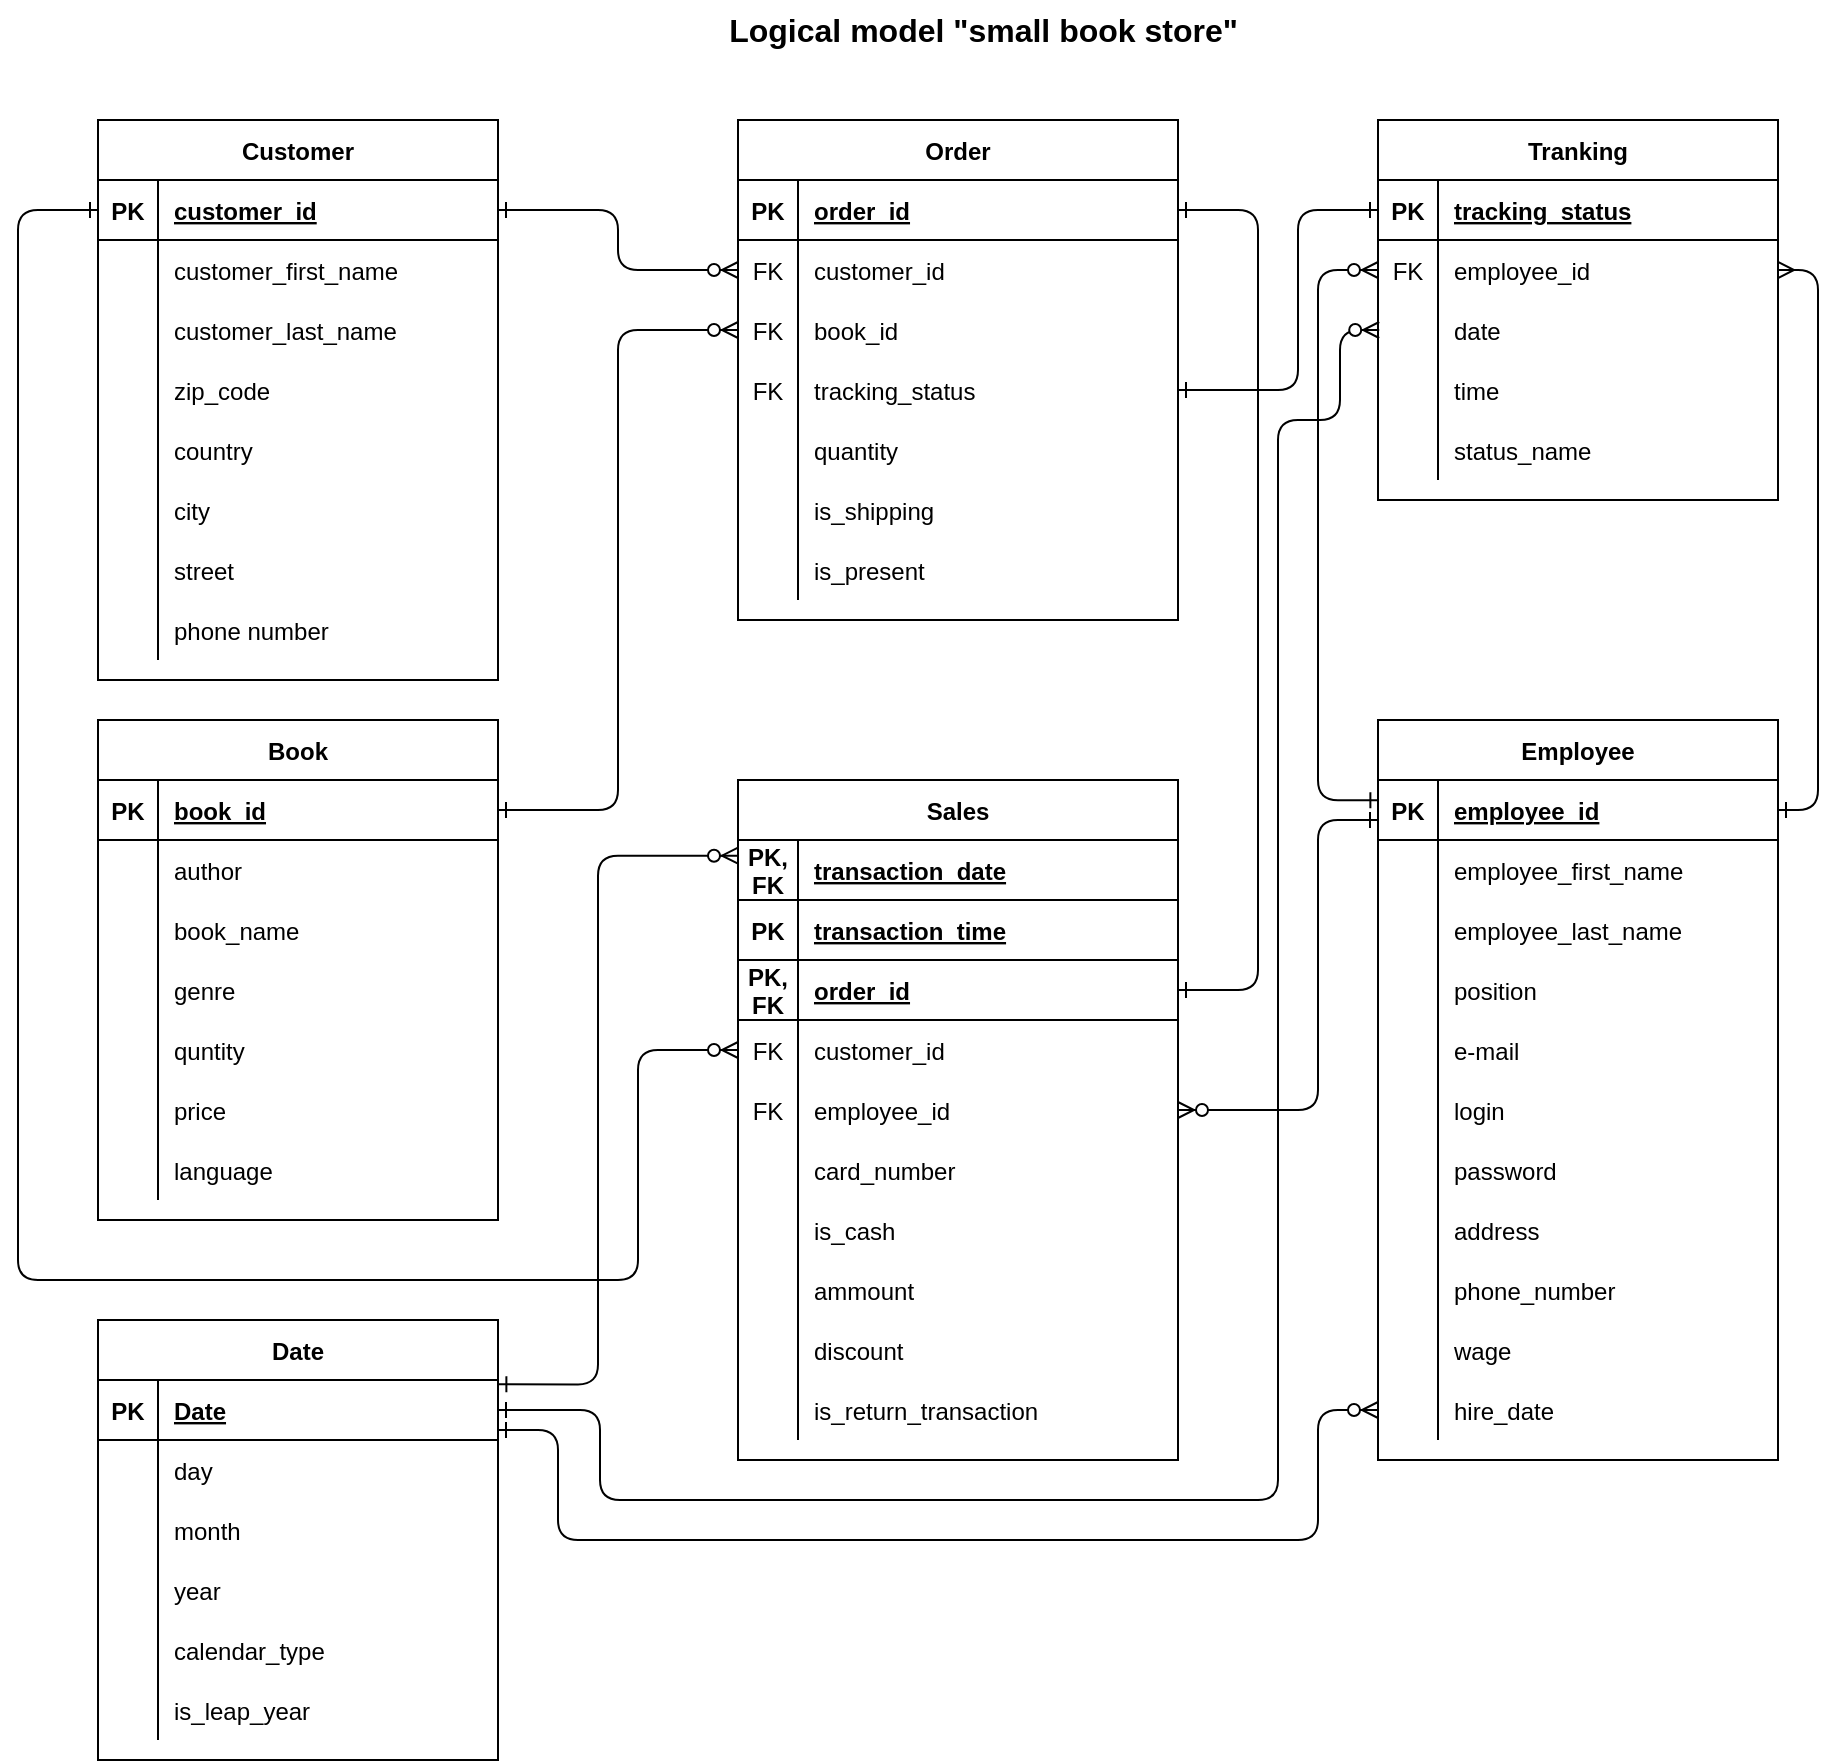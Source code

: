 <mxfile version="24.4.13" type="device">
  <diagram id="R2lEEEUBdFMjLlhIrx00" name="Page-1">
    <mxGraphModel dx="1420" dy="766" grid="1" gridSize="10" guides="1" tooltips="1" connect="1" arrows="1" fold="1" page="1" pageScale="1" pageWidth="1100" pageHeight="850" math="0" shadow="0" extFonts="Permanent Marker^https://fonts.googleapis.com/css?family=Permanent+Marker">
      <root>
        <mxCell id="0" />
        <mxCell id="1" parent="0" />
        <mxCell id="C-vyLk0tnHw3VtMMgP7b-1" value="" style="edgeStyle=orthogonalEdgeStyle;endArrow=ERzeroToMany;startArrow=ERone;endFill=1;startFill=0;entryX=0;entryY=0.5;entryDx=0;entryDy=0;" parent="1" source="C-vyLk0tnHw3VtMMgP7b-24" target="_V4RMjC62w-p1oqGUPI1-121" edge="1">
          <mxGeometry width="100" height="100" relative="1" as="geometry">
            <mxPoint x="340" y="720" as="sourcePoint" />
            <mxPoint x="440" y="620" as="targetPoint" />
          </mxGeometry>
        </mxCell>
        <mxCell id="C-vyLk0tnHw3VtMMgP7b-2" value="Order" style="shape=table;startSize=30;container=1;collapsible=1;childLayout=tableLayout;fixedRows=1;rowLines=0;fontStyle=1;align=center;resizeLast=1;" parent="1" vertex="1">
          <mxGeometry x="440" y="80" width="220" height="250" as="geometry" />
        </mxCell>
        <mxCell id="C-vyLk0tnHw3VtMMgP7b-3" value="" style="shape=partialRectangle;collapsible=0;dropTarget=0;pointerEvents=0;fillColor=none;points=[[0,0.5],[1,0.5]];portConstraint=eastwest;top=0;left=0;right=0;bottom=1;" parent="C-vyLk0tnHw3VtMMgP7b-2" vertex="1">
          <mxGeometry y="30" width="220" height="30" as="geometry" />
        </mxCell>
        <mxCell id="C-vyLk0tnHw3VtMMgP7b-4" value="PK" style="shape=partialRectangle;overflow=hidden;connectable=0;fillColor=none;top=0;left=0;bottom=0;right=0;fontStyle=1;" parent="C-vyLk0tnHw3VtMMgP7b-3" vertex="1">
          <mxGeometry width="30" height="30" as="geometry">
            <mxRectangle width="30" height="30" as="alternateBounds" />
          </mxGeometry>
        </mxCell>
        <mxCell id="C-vyLk0tnHw3VtMMgP7b-5" value="order_id" style="shape=partialRectangle;overflow=hidden;connectable=0;fillColor=none;top=0;left=0;bottom=0;right=0;align=left;spacingLeft=6;fontStyle=5;" parent="C-vyLk0tnHw3VtMMgP7b-3" vertex="1">
          <mxGeometry x="30" width="190" height="30" as="geometry">
            <mxRectangle width="190" height="30" as="alternateBounds" />
          </mxGeometry>
        </mxCell>
        <mxCell id="_V4RMjC62w-p1oqGUPI1-121" style="shape=partialRectangle;collapsible=0;dropTarget=0;pointerEvents=0;fillColor=none;points=[[0,0.5],[1,0.5]];portConstraint=eastwest;top=0;left=0;right=0;bottom=0;" parent="C-vyLk0tnHw3VtMMgP7b-2" vertex="1">
          <mxGeometry y="60" width="220" height="30" as="geometry" />
        </mxCell>
        <mxCell id="_V4RMjC62w-p1oqGUPI1-122" value="FK" style="shape=partialRectangle;overflow=hidden;connectable=0;fillColor=none;top=0;left=0;bottom=0;right=0;" parent="_V4RMjC62w-p1oqGUPI1-121" vertex="1">
          <mxGeometry width="30" height="30" as="geometry">
            <mxRectangle width="30" height="30" as="alternateBounds" />
          </mxGeometry>
        </mxCell>
        <mxCell id="_V4RMjC62w-p1oqGUPI1-123" value="customer_id" style="shape=partialRectangle;overflow=hidden;connectable=0;fillColor=none;top=0;left=0;bottom=0;right=0;align=left;spacingLeft=6;" parent="_V4RMjC62w-p1oqGUPI1-121" vertex="1">
          <mxGeometry x="30" width="190" height="30" as="geometry">
            <mxRectangle width="190" height="30" as="alternateBounds" />
          </mxGeometry>
        </mxCell>
        <mxCell id="_V4RMjC62w-p1oqGUPI1-124" style="shape=partialRectangle;collapsible=0;dropTarget=0;pointerEvents=0;fillColor=none;points=[[0,0.5],[1,0.5]];portConstraint=eastwest;top=0;left=0;right=0;bottom=0;" parent="C-vyLk0tnHw3VtMMgP7b-2" vertex="1">
          <mxGeometry y="90" width="220" height="30" as="geometry" />
        </mxCell>
        <mxCell id="_V4RMjC62w-p1oqGUPI1-125" value="FK" style="shape=partialRectangle;overflow=hidden;connectable=0;fillColor=none;top=0;left=0;bottom=0;right=0;" parent="_V4RMjC62w-p1oqGUPI1-124" vertex="1">
          <mxGeometry width="30" height="30" as="geometry">
            <mxRectangle width="30" height="30" as="alternateBounds" />
          </mxGeometry>
        </mxCell>
        <mxCell id="_V4RMjC62w-p1oqGUPI1-126" value="book_id" style="shape=partialRectangle;overflow=hidden;connectable=0;fillColor=none;top=0;left=0;bottom=0;right=0;align=left;spacingLeft=6;" parent="_V4RMjC62w-p1oqGUPI1-124" vertex="1">
          <mxGeometry x="30" width="190" height="30" as="geometry">
            <mxRectangle width="190" height="30" as="alternateBounds" />
          </mxGeometry>
        </mxCell>
        <mxCell id="_V4RMjC62w-p1oqGUPI1-198" style="shape=partialRectangle;collapsible=0;dropTarget=0;pointerEvents=0;fillColor=none;points=[[0,0.5],[1,0.5]];portConstraint=eastwest;top=0;left=0;right=0;bottom=0;" parent="C-vyLk0tnHw3VtMMgP7b-2" vertex="1">
          <mxGeometry y="120" width="220" height="30" as="geometry" />
        </mxCell>
        <mxCell id="_V4RMjC62w-p1oqGUPI1-199" value="FK" style="shape=partialRectangle;overflow=hidden;connectable=0;fillColor=none;top=0;left=0;bottom=0;right=0;" parent="_V4RMjC62w-p1oqGUPI1-198" vertex="1">
          <mxGeometry width="30" height="30" as="geometry">
            <mxRectangle width="30" height="30" as="alternateBounds" />
          </mxGeometry>
        </mxCell>
        <mxCell id="_V4RMjC62w-p1oqGUPI1-200" value="tracking_status" style="shape=partialRectangle;overflow=hidden;connectable=0;fillColor=none;top=0;left=0;bottom=0;right=0;align=left;spacingLeft=6;" parent="_V4RMjC62w-p1oqGUPI1-198" vertex="1">
          <mxGeometry x="30" width="190" height="30" as="geometry">
            <mxRectangle width="190" height="30" as="alternateBounds" />
          </mxGeometry>
        </mxCell>
        <mxCell id="_V4RMjC62w-p1oqGUPI1-63" style="shape=partialRectangle;collapsible=0;dropTarget=0;pointerEvents=0;fillColor=none;points=[[0,0.5],[1,0.5]];portConstraint=eastwest;top=0;left=0;right=0;bottom=0;" parent="C-vyLk0tnHw3VtMMgP7b-2" vertex="1">
          <mxGeometry y="150" width="220" height="30" as="geometry" />
        </mxCell>
        <mxCell id="_V4RMjC62w-p1oqGUPI1-64" style="shape=partialRectangle;overflow=hidden;connectable=0;fillColor=none;top=0;left=0;bottom=0;right=0;" parent="_V4RMjC62w-p1oqGUPI1-63" vertex="1">
          <mxGeometry width="30" height="30" as="geometry">
            <mxRectangle width="30" height="30" as="alternateBounds" />
          </mxGeometry>
        </mxCell>
        <mxCell id="_V4RMjC62w-p1oqGUPI1-65" value="quantity" style="shape=partialRectangle;overflow=hidden;connectable=0;fillColor=none;top=0;left=0;bottom=0;right=0;align=left;spacingLeft=6;" parent="_V4RMjC62w-p1oqGUPI1-63" vertex="1">
          <mxGeometry x="30" width="190" height="30" as="geometry">
            <mxRectangle width="190" height="30" as="alternateBounds" />
          </mxGeometry>
        </mxCell>
        <mxCell id="C-vyLk0tnHw3VtMMgP7b-9" value="" style="shape=partialRectangle;collapsible=0;dropTarget=0;pointerEvents=0;fillColor=none;points=[[0,0.5],[1,0.5]];portConstraint=eastwest;top=0;left=0;right=0;bottom=0;" parent="C-vyLk0tnHw3VtMMgP7b-2" vertex="1">
          <mxGeometry y="180" width="220" height="30" as="geometry" />
        </mxCell>
        <mxCell id="C-vyLk0tnHw3VtMMgP7b-10" value="" style="shape=partialRectangle;overflow=hidden;connectable=0;fillColor=none;top=0;left=0;bottom=0;right=0;" parent="C-vyLk0tnHw3VtMMgP7b-9" vertex="1">
          <mxGeometry width="30" height="30" as="geometry">
            <mxRectangle width="30" height="30" as="alternateBounds" />
          </mxGeometry>
        </mxCell>
        <mxCell id="C-vyLk0tnHw3VtMMgP7b-11" value="is_shipping" style="shape=partialRectangle;overflow=hidden;connectable=0;fillColor=none;top=0;left=0;bottom=0;right=0;align=left;spacingLeft=6;" parent="C-vyLk0tnHw3VtMMgP7b-9" vertex="1">
          <mxGeometry x="30" width="190" height="30" as="geometry">
            <mxRectangle width="190" height="30" as="alternateBounds" />
          </mxGeometry>
        </mxCell>
        <mxCell id="_V4RMjC62w-p1oqGUPI1-88" style="shape=partialRectangle;collapsible=0;dropTarget=0;pointerEvents=0;fillColor=none;points=[[0,0.5],[1,0.5]];portConstraint=eastwest;top=0;left=0;right=0;bottom=0;" parent="C-vyLk0tnHw3VtMMgP7b-2" vertex="1">
          <mxGeometry y="210" width="220" height="30" as="geometry" />
        </mxCell>
        <mxCell id="_V4RMjC62w-p1oqGUPI1-89" style="shape=partialRectangle;overflow=hidden;connectable=0;fillColor=none;top=0;left=0;bottom=0;right=0;" parent="_V4RMjC62w-p1oqGUPI1-88" vertex="1">
          <mxGeometry width="30" height="30" as="geometry">
            <mxRectangle width="30" height="30" as="alternateBounds" />
          </mxGeometry>
        </mxCell>
        <mxCell id="_V4RMjC62w-p1oqGUPI1-90" value="is_present" style="shape=partialRectangle;overflow=hidden;connectable=0;fillColor=none;top=0;left=0;bottom=0;right=0;align=left;spacingLeft=6;" parent="_V4RMjC62w-p1oqGUPI1-88" vertex="1">
          <mxGeometry x="30" width="190" height="30" as="geometry">
            <mxRectangle width="190" height="30" as="alternateBounds" />
          </mxGeometry>
        </mxCell>
        <mxCell id="C-vyLk0tnHw3VtMMgP7b-13" value="Book" style="shape=table;startSize=30;container=1;collapsible=1;childLayout=tableLayout;fixedRows=1;rowLines=0;fontStyle=1;align=center;resizeLast=1;" parent="1" vertex="1">
          <mxGeometry x="120" y="380" width="200" height="250" as="geometry" />
        </mxCell>
        <mxCell id="C-vyLk0tnHw3VtMMgP7b-14" value="" style="shape=partialRectangle;collapsible=0;dropTarget=0;pointerEvents=0;fillColor=none;points=[[0,0.5],[1,0.5]];portConstraint=eastwest;top=0;left=0;right=0;bottom=1;" parent="C-vyLk0tnHw3VtMMgP7b-13" vertex="1">
          <mxGeometry y="30" width="200" height="30" as="geometry" />
        </mxCell>
        <mxCell id="C-vyLk0tnHw3VtMMgP7b-15" value="PK" style="shape=partialRectangle;overflow=hidden;connectable=0;fillColor=none;top=0;left=0;bottom=0;right=0;fontStyle=1;" parent="C-vyLk0tnHw3VtMMgP7b-14" vertex="1">
          <mxGeometry width="30" height="30" as="geometry">
            <mxRectangle width="30" height="30" as="alternateBounds" />
          </mxGeometry>
        </mxCell>
        <mxCell id="C-vyLk0tnHw3VtMMgP7b-16" value="book_id" style="shape=partialRectangle;overflow=hidden;connectable=0;fillColor=none;top=0;left=0;bottom=0;right=0;align=left;spacingLeft=6;fontStyle=5;" parent="C-vyLk0tnHw3VtMMgP7b-14" vertex="1">
          <mxGeometry x="30" width="170" height="30" as="geometry">
            <mxRectangle width="170" height="30" as="alternateBounds" />
          </mxGeometry>
        </mxCell>
        <mxCell id="C-vyLk0tnHw3VtMMgP7b-17" value="" style="shape=partialRectangle;collapsible=0;dropTarget=0;pointerEvents=0;fillColor=none;points=[[0,0.5],[1,0.5]];portConstraint=eastwest;top=0;left=0;right=0;bottom=0;" parent="C-vyLk0tnHw3VtMMgP7b-13" vertex="1">
          <mxGeometry y="60" width="200" height="30" as="geometry" />
        </mxCell>
        <mxCell id="C-vyLk0tnHw3VtMMgP7b-18" value="" style="shape=partialRectangle;overflow=hidden;connectable=0;fillColor=none;top=0;left=0;bottom=0;right=0;" parent="C-vyLk0tnHw3VtMMgP7b-17" vertex="1">
          <mxGeometry width="30" height="30" as="geometry">
            <mxRectangle width="30" height="30" as="alternateBounds" />
          </mxGeometry>
        </mxCell>
        <mxCell id="C-vyLk0tnHw3VtMMgP7b-19" value="author" style="shape=partialRectangle;overflow=hidden;connectable=0;fillColor=none;top=0;left=0;bottom=0;right=0;align=left;spacingLeft=6;" parent="C-vyLk0tnHw3VtMMgP7b-17" vertex="1">
          <mxGeometry x="30" width="170" height="30" as="geometry">
            <mxRectangle width="170" height="30" as="alternateBounds" />
          </mxGeometry>
        </mxCell>
        <mxCell id="C-vyLk0tnHw3VtMMgP7b-20" value="" style="shape=partialRectangle;collapsible=0;dropTarget=0;pointerEvents=0;fillColor=none;points=[[0,0.5],[1,0.5]];portConstraint=eastwest;top=0;left=0;right=0;bottom=0;" parent="C-vyLk0tnHw3VtMMgP7b-13" vertex="1">
          <mxGeometry y="90" width="200" height="30" as="geometry" />
        </mxCell>
        <mxCell id="C-vyLk0tnHw3VtMMgP7b-21" value="" style="shape=partialRectangle;overflow=hidden;connectable=0;fillColor=none;top=0;left=0;bottom=0;right=0;" parent="C-vyLk0tnHw3VtMMgP7b-20" vertex="1">
          <mxGeometry width="30" height="30" as="geometry">
            <mxRectangle width="30" height="30" as="alternateBounds" />
          </mxGeometry>
        </mxCell>
        <mxCell id="C-vyLk0tnHw3VtMMgP7b-22" value="book_name" style="shape=partialRectangle;overflow=hidden;connectable=0;fillColor=none;top=0;left=0;bottom=0;right=0;align=left;spacingLeft=6;" parent="C-vyLk0tnHw3VtMMgP7b-20" vertex="1">
          <mxGeometry x="30" width="170" height="30" as="geometry">
            <mxRectangle width="170" height="30" as="alternateBounds" />
          </mxGeometry>
        </mxCell>
        <mxCell id="_V4RMjC62w-p1oqGUPI1-33" style="shape=partialRectangle;collapsible=0;dropTarget=0;pointerEvents=0;fillColor=none;points=[[0,0.5],[1,0.5]];portConstraint=eastwest;top=0;left=0;right=0;bottom=0;" parent="C-vyLk0tnHw3VtMMgP7b-13" vertex="1">
          <mxGeometry y="120" width="200" height="30" as="geometry" />
        </mxCell>
        <mxCell id="_V4RMjC62w-p1oqGUPI1-34" style="shape=partialRectangle;overflow=hidden;connectable=0;fillColor=none;top=0;left=0;bottom=0;right=0;" parent="_V4RMjC62w-p1oqGUPI1-33" vertex="1">
          <mxGeometry width="30" height="30" as="geometry">
            <mxRectangle width="30" height="30" as="alternateBounds" />
          </mxGeometry>
        </mxCell>
        <mxCell id="_V4RMjC62w-p1oqGUPI1-35" value="genre" style="shape=partialRectangle;overflow=hidden;connectable=0;fillColor=none;top=0;left=0;bottom=0;right=0;align=left;spacingLeft=6;" parent="_V4RMjC62w-p1oqGUPI1-33" vertex="1">
          <mxGeometry x="30" width="170" height="30" as="geometry">
            <mxRectangle width="170" height="30" as="alternateBounds" />
          </mxGeometry>
        </mxCell>
        <mxCell id="_V4RMjC62w-p1oqGUPI1-36" style="shape=partialRectangle;collapsible=0;dropTarget=0;pointerEvents=0;fillColor=none;points=[[0,0.5],[1,0.5]];portConstraint=eastwest;top=0;left=0;right=0;bottom=0;" parent="C-vyLk0tnHw3VtMMgP7b-13" vertex="1">
          <mxGeometry y="150" width="200" height="30" as="geometry" />
        </mxCell>
        <mxCell id="_V4RMjC62w-p1oqGUPI1-37" style="shape=partialRectangle;overflow=hidden;connectable=0;fillColor=none;top=0;left=0;bottom=0;right=0;" parent="_V4RMjC62w-p1oqGUPI1-36" vertex="1">
          <mxGeometry width="30" height="30" as="geometry">
            <mxRectangle width="30" height="30" as="alternateBounds" />
          </mxGeometry>
        </mxCell>
        <mxCell id="_V4RMjC62w-p1oqGUPI1-38" value="quntity" style="shape=partialRectangle;overflow=hidden;connectable=0;fillColor=none;top=0;left=0;bottom=0;right=0;align=left;spacingLeft=6;" parent="_V4RMjC62w-p1oqGUPI1-36" vertex="1">
          <mxGeometry x="30" width="170" height="30" as="geometry">
            <mxRectangle width="170" height="30" as="alternateBounds" />
          </mxGeometry>
        </mxCell>
        <mxCell id="_V4RMjC62w-p1oqGUPI1-39" style="shape=partialRectangle;collapsible=0;dropTarget=0;pointerEvents=0;fillColor=none;points=[[0,0.5],[1,0.5]];portConstraint=eastwest;top=0;left=0;right=0;bottom=0;" parent="C-vyLk0tnHw3VtMMgP7b-13" vertex="1">
          <mxGeometry y="180" width="200" height="30" as="geometry" />
        </mxCell>
        <mxCell id="_V4RMjC62w-p1oqGUPI1-40" style="shape=partialRectangle;overflow=hidden;connectable=0;fillColor=none;top=0;left=0;bottom=0;right=0;" parent="_V4RMjC62w-p1oqGUPI1-39" vertex="1">
          <mxGeometry width="30" height="30" as="geometry">
            <mxRectangle width="30" height="30" as="alternateBounds" />
          </mxGeometry>
        </mxCell>
        <mxCell id="_V4RMjC62w-p1oqGUPI1-41" value="price" style="shape=partialRectangle;overflow=hidden;connectable=0;fillColor=none;top=0;left=0;bottom=0;right=0;align=left;spacingLeft=6;" parent="_V4RMjC62w-p1oqGUPI1-39" vertex="1">
          <mxGeometry x="30" width="170" height="30" as="geometry">
            <mxRectangle width="170" height="30" as="alternateBounds" />
          </mxGeometry>
        </mxCell>
        <mxCell id="_V4RMjC62w-p1oqGUPI1-45" style="shape=partialRectangle;collapsible=0;dropTarget=0;pointerEvents=0;fillColor=none;points=[[0,0.5],[1,0.5]];portConstraint=eastwest;top=0;left=0;right=0;bottom=0;" parent="C-vyLk0tnHw3VtMMgP7b-13" vertex="1">
          <mxGeometry y="210" width="200" height="30" as="geometry" />
        </mxCell>
        <mxCell id="_V4RMjC62w-p1oqGUPI1-46" style="shape=partialRectangle;overflow=hidden;connectable=0;fillColor=none;top=0;left=0;bottom=0;right=0;" parent="_V4RMjC62w-p1oqGUPI1-45" vertex="1">
          <mxGeometry width="30" height="30" as="geometry">
            <mxRectangle width="30" height="30" as="alternateBounds" />
          </mxGeometry>
        </mxCell>
        <mxCell id="_V4RMjC62w-p1oqGUPI1-47" value="language" style="shape=partialRectangle;overflow=hidden;connectable=0;fillColor=none;top=0;left=0;bottom=0;right=0;align=left;spacingLeft=6;" parent="_V4RMjC62w-p1oqGUPI1-45" vertex="1">
          <mxGeometry x="30" width="170" height="30" as="geometry">
            <mxRectangle width="170" height="30" as="alternateBounds" />
          </mxGeometry>
        </mxCell>
        <mxCell id="C-vyLk0tnHw3VtMMgP7b-23" value="Customer" style="shape=table;startSize=30;container=1;collapsible=1;childLayout=tableLayout;fixedRows=1;rowLines=0;fontStyle=1;align=center;resizeLast=1;" parent="1" vertex="1">
          <mxGeometry x="120" y="80" width="200" height="280" as="geometry" />
        </mxCell>
        <mxCell id="C-vyLk0tnHw3VtMMgP7b-24" value="" style="shape=partialRectangle;collapsible=0;dropTarget=0;pointerEvents=0;fillColor=none;points=[[0,0.5],[1,0.5]];portConstraint=eastwest;top=0;left=0;right=0;bottom=1;" parent="C-vyLk0tnHw3VtMMgP7b-23" vertex="1">
          <mxGeometry y="30" width="200" height="30" as="geometry" />
        </mxCell>
        <mxCell id="C-vyLk0tnHw3VtMMgP7b-25" value="PK" style="shape=partialRectangle;overflow=hidden;connectable=0;fillColor=none;top=0;left=0;bottom=0;right=0;fontStyle=1;" parent="C-vyLk0tnHw3VtMMgP7b-24" vertex="1">
          <mxGeometry width="30" height="30" as="geometry">
            <mxRectangle width="30" height="30" as="alternateBounds" />
          </mxGeometry>
        </mxCell>
        <mxCell id="C-vyLk0tnHw3VtMMgP7b-26" value="customer_id" style="shape=partialRectangle;overflow=hidden;connectable=0;fillColor=none;top=0;left=0;bottom=0;right=0;align=left;spacingLeft=6;fontStyle=5;" parent="C-vyLk0tnHw3VtMMgP7b-24" vertex="1">
          <mxGeometry x="30" width="170" height="30" as="geometry">
            <mxRectangle width="170" height="30" as="alternateBounds" />
          </mxGeometry>
        </mxCell>
        <mxCell id="C-vyLk0tnHw3VtMMgP7b-27" value="" style="shape=partialRectangle;collapsible=0;dropTarget=0;pointerEvents=0;fillColor=none;points=[[0,0.5],[1,0.5]];portConstraint=eastwest;top=0;left=0;right=0;bottom=0;" parent="C-vyLk0tnHw3VtMMgP7b-23" vertex="1">
          <mxGeometry y="60" width="200" height="30" as="geometry" />
        </mxCell>
        <mxCell id="C-vyLk0tnHw3VtMMgP7b-28" value="" style="shape=partialRectangle;overflow=hidden;connectable=0;fillColor=none;top=0;left=0;bottom=0;right=0;" parent="C-vyLk0tnHw3VtMMgP7b-27" vertex="1">
          <mxGeometry width="30" height="30" as="geometry">
            <mxRectangle width="30" height="30" as="alternateBounds" />
          </mxGeometry>
        </mxCell>
        <mxCell id="C-vyLk0tnHw3VtMMgP7b-29" value="customer_first_name" style="shape=partialRectangle;overflow=hidden;connectable=0;fillColor=none;top=0;left=0;bottom=0;right=0;align=left;spacingLeft=6;" parent="C-vyLk0tnHw3VtMMgP7b-27" vertex="1">
          <mxGeometry x="30" width="170" height="30" as="geometry">
            <mxRectangle width="170" height="30" as="alternateBounds" />
          </mxGeometry>
        </mxCell>
        <mxCell id="_V4RMjC62w-p1oqGUPI1-1" style="shape=partialRectangle;collapsible=0;dropTarget=0;pointerEvents=0;fillColor=none;points=[[0,0.5],[1,0.5]];portConstraint=eastwest;top=0;left=0;right=0;bottom=0;" parent="C-vyLk0tnHw3VtMMgP7b-23" vertex="1">
          <mxGeometry y="90" width="200" height="30" as="geometry" />
        </mxCell>
        <mxCell id="_V4RMjC62w-p1oqGUPI1-2" style="shape=partialRectangle;overflow=hidden;connectable=0;fillColor=none;top=0;left=0;bottom=0;right=0;" parent="_V4RMjC62w-p1oqGUPI1-1" vertex="1">
          <mxGeometry width="30" height="30" as="geometry">
            <mxRectangle width="30" height="30" as="alternateBounds" />
          </mxGeometry>
        </mxCell>
        <mxCell id="_V4RMjC62w-p1oqGUPI1-3" value="customer_last_name" style="shape=partialRectangle;overflow=hidden;connectable=0;fillColor=none;top=0;left=0;bottom=0;right=0;align=left;spacingLeft=6;" parent="_V4RMjC62w-p1oqGUPI1-1" vertex="1">
          <mxGeometry x="30" width="170" height="30" as="geometry">
            <mxRectangle width="170" height="30" as="alternateBounds" />
          </mxGeometry>
        </mxCell>
        <mxCell id="_V4RMjC62w-p1oqGUPI1-51" style="shape=partialRectangle;collapsible=0;dropTarget=0;pointerEvents=0;fillColor=none;points=[[0,0.5],[1,0.5]];portConstraint=eastwest;top=0;left=0;right=0;bottom=0;" parent="C-vyLk0tnHw3VtMMgP7b-23" vertex="1">
          <mxGeometry y="120" width="200" height="30" as="geometry" />
        </mxCell>
        <mxCell id="_V4RMjC62w-p1oqGUPI1-52" style="shape=partialRectangle;overflow=hidden;connectable=0;fillColor=none;top=0;left=0;bottom=0;right=0;" parent="_V4RMjC62w-p1oqGUPI1-51" vertex="1">
          <mxGeometry width="30" height="30" as="geometry">
            <mxRectangle width="30" height="30" as="alternateBounds" />
          </mxGeometry>
        </mxCell>
        <mxCell id="_V4RMjC62w-p1oqGUPI1-53" value="zip_code" style="shape=partialRectangle;overflow=hidden;connectable=0;fillColor=none;top=0;left=0;bottom=0;right=0;align=left;spacingLeft=6;" parent="_V4RMjC62w-p1oqGUPI1-51" vertex="1">
          <mxGeometry x="30" width="170" height="30" as="geometry">
            <mxRectangle width="170" height="30" as="alternateBounds" />
          </mxGeometry>
        </mxCell>
        <mxCell id="_V4RMjC62w-p1oqGUPI1-48" style="shape=partialRectangle;collapsible=0;dropTarget=0;pointerEvents=0;fillColor=none;points=[[0,0.5],[1,0.5]];portConstraint=eastwest;top=0;left=0;right=0;bottom=0;" parent="C-vyLk0tnHw3VtMMgP7b-23" vertex="1">
          <mxGeometry y="150" width="200" height="30" as="geometry" />
        </mxCell>
        <mxCell id="_V4RMjC62w-p1oqGUPI1-49" style="shape=partialRectangle;overflow=hidden;connectable=0;fillColor=none;top=0;left=0;bottom=0;right=0;" parent="_V4RMjC62w-p1oqGUPI1-48" vertex="1">
          <mxGeometry width="30" height="30" as="geometry">
            <mxRectangle width="30" height="30" as="alternateBounds" />
          </mxGeometry>
        </mxCell>
        <mxCell id="_V4RMjC62w-p1oqGUPI1-50" value="country" style="shape=partialRectangle;overflow=hidden;connectable=0;fillColor=none;top=0;left=0;bottom=0;right=0;align=left;spacingLeft=6;" parent="_V4RMjC62w-p1oqGUPI1-48" vertex="1">
          <mxGeometry x="30" width="170" height="30" as="geometry">
            <mxRectangle width="170" height="30" as="alternateBounds" />
          </mxGeometry>
        </mxCell>
        <mxCell id="_V4RMjC62w-p1oqGUPI1-97" style="shape=partialRectangle;collapsible=0;dropTarget=0;pointerEvents=0;fillColor=none;points=[[0,0.5],[1,0.5]];portConstraint=eastwest;top=0;left=0;right=0;bottom=0;" parent="C-vyLk0tnHw3VtMMgP7b-23" vertex="1">
          <mxGeometry y="180" width="200" height="30" as="geometry" />
        </mxCell>
        <mxCell id="_V4RMjC62w-p1oqGUPI1-98" style="shape=partialRectangle;overflow=hidden;connectable=0;fillColor=none;top=0;left=0;bottom=0;right=0;" parent="_V4RMjC62w-p1oqGUPI1-97" vertex="1">
          <mxGeometry width="30" height="30" as="geometry">
            <mxRectangle width="30" height="30" as="alternateBounds" />
          </mxGeometry>
        </mxCell>
        <mxCell id="_V4RMjC62w-p1oqGUPI1-99" value="city" style="shape=partialRectangle;overflow=hidden;connectable=0;fillColor=none;top=0;left=0;bottom=0;right=0;align=left;spacingLeft=6;" parent="_V4RMjC62w-p1oqGUPI1-97" vertex="1">
          <mxGeometry x="30" width="170" height="30" as="geometry">
            <mxRectangle width="170" height="30" as="alternateBounds" />
          </mxGeometry>
        </mxCell>
        <mxCell id="_V4RMjC62w-p1oqGUPI1-94" style="shape=partialRectangle;collapsible=0;dropTarget=0;pointerEvents=0;fillColor=none;points=[[0,0.5],[1,0.5]];portConstraint=eastwest;top=0;left=0;right=0;bottom=0;" parent="C-vyLk0tnHw3VtMMgP7b-23" vertex="1">
          <mxGeometry y="210" width="200" height="30" as="geometry" />
        </mxCell>
        <mxCell id="_V4RMjC62w-p1oqGUPI1-95" style="shape=partialRectangle;overflow=hidden;connectable=0;fillColor=none;top=0;left=0;bottom=0;right=0;" parent="_V4RMjC62w-p1oqGUPI1-94" vertex="1">
          <mxGeometry width="30" height="30" as="geometry">
            <mxRectangle width="30" height="30" as="alternateBounds" />
          </mxGeometry>
        </mxCell>
        <mxCell id="_V4RMjC62w-p1oqGUPI1-96" value="street" style="shape=partialRectangle;overflow=hidden;connectable=0;fillColor=none;top=0;left=0;bottom=0;right=0;align=left;spacingLeft=6;" parent="_V4RMjC62w-p1oqGUPI1-94" vertex="1">
          <mxGeometry x="30" width="170" height="30" as="geometry">
            <mxRectangle width="170" height="30" as="alternateBounds" />
          </mxGeometry>
        </mxCell>
        <mxCell id="_V4RMjC62w-p1oqGUPI1-91" style="shape=partialRectangle;collapsible=0;dropTarget=0;pointerEvents=0;fillColor=none;points=[[0,0.5],[1,0.5]];portConstraint=eastwest;top=0;left=0;right=0;bottom=0;" parent="C-vyLk0tnHw3VtMMgP7b-23" vertex="1">
          <mxGeometry y="240" width="200" height="30" as="geometry" />
        </mxCell>
        <mxCell id="_V4RMjC62w-p1oqGUPI1-92" style="shape=partialRectangle;overflow=hidden;connectable=0;fillColor=none;top=0;left=0;bottom=0;right=0;" parent="_V4RMjC62w-p1oqGUPI1-91" vertex="1">
          <mxGeometry width="30" height="30" as="geometry">
            <mxRectangle width="30" height="30" as="alternateBounds" />
          </mxGeometry>
        </mxCell>
        <mxCell id="_V4RMjC62w-p1oqGUPI1-93" value="phone number" style="shape=partialRectangle;overflow=hidden;connectable=0;fillColor=none;top=0;left=0;bottom=0;right=0;align=left;spacingLeft=6;" parent="_V4RMjC62w-p1oqGUPI1-91" vertex="1">
          <mxGeometry x="30" width="170" height="30" as="geometry">
            <mxRectangle width="170" height="30" as="alternateBounds" />
          </mxGeometry>
        </mxCell>
        <mxCell id="_V4RMjC62w-p1oqGUPI1-10" value="Employee" style="shape=table;startSize=30;container=1;collapsible=1;childLayout=tableLayout;fixedRows=1;rowLines=0;fontStyle=1;align=center;resizeLast=1;" parent="1" vertex="1">
          <mxGeometry x="760" y="380" width="200" height="370" as="geometry" />
        </mxCell>
        <mxCell id="_V4RMjC62w-p1oqGUPI1-11" value="" style="shape=partialRectangle;collapsible=0;dropTarget=0;pointerEvents=0;fillColor=none;points=[[0,0.5],[1,0.5]];portConstraint=eastwest;top=0;left=0;right=0;bottom=1;" parent="_V4RMjC62w-p1oqGUPI1-10" vertex="1">
          <mxGeometry y="30" width="200" height="30" as="geometry" />
        </mxCell>
        <mxCell id="_V4RMjC62w-p1oqGUPI1-12" value="PK" style="shape=partialRectangle;overflow=hidden;connectable=0;fillColor=none;top=0;left=0;bottom=0;right=0;fontStyle=1;" parent="_V4RMjC62w-p1oqGUPI1-11" vertex="1">
          <mxGeometry width="30" height="30" as="geometry">
            <mxRectangle width="30" height="30" as="alternateBounds" />
          </mxGeometry>
        </mxCell>
        <mxCell id="_V4RMjC62w-p1oqGUPI1-13" value="employee_id" style="shape=partialRectangle;overflow=hidden;connectable=0;fillColor=none;top=0;left=0;bottom=0;right=0;align=left;spacingLeft=6;fontStyle=5;" parent="_V4RMjC62w-p1oqGUPI1-11" vertex="1">
          <mxGeometry x="30" width="170" height="30" as="geometry">
            <mxRectangle width="170" height="30" as="alternateBounds" />
          </mxGeometry>
        </mxCell>
        <mxCell id="_V4RMjC62w-p1oqGUPI1-14" value="" style="shape=partialRectangle;collapsible=0;dropTarget=0;pointerEvents=0;fillColor=none;points=[[0,0.5],[1,0.5]];portConstraint=eastwest;top=0;left=0;right=0;bottom=0;" parent="_V4RMjC62w-p1oqGUPI1-10" vertex="1">
          <mxGeometry y="60" width="200" height="30" as="geometry" />
        </mxCell>
        <mxCell id="_V4RMjC62w-p1oqGUPI1-15" value="" style="shape=partialRectangle;overflow=hidden;connectable=0;fillColor=none;top=0;left=0;bottom=0;right=0;" parent="_V4RMjC62w-p1oqGUPI1-14" vertex="1">
          <mxGeometry width="30" height="30" as="geometry">
            <mxRectangle width="30" height="30" as="alternateBounds" />
          </mxGeometry>
        </mxCell>
        <mxCell id="_V4RMjC62w-p1oqGUPI1-16" value="employee_first_name" style="shape=partialRectangle;overflow=hidden;connectable=0;fillColor=none;top=0;left=0;bottom=0;right=0;align=left;spacingLeft=6;" parent="_V4RMjC62w-p1oqGUPI1-14" vertex="1">
          <mxGeometry x="30" width="170" height="30" as="geometry">
            <mxRectangle width="170" height="30" as="alternateBounds" />
          </mxGeometry>
        </mxCell>
        <mxCell id="_V4RMjC62w-p1oqGUPI1-17" style="shape=partialRectangle;collapsible=0;dropTarget=0;pointerEvents=0;fillColor=none;points=[[0,0.5],[1,0.5]];portConstraint=eastwest;top=0;left=0;right=0;bottom=0;" parent="_V4RMjC62w-p1oqGUPI1-10" vertex="1">
          <mxGeometry y="90" width="200" height="30" as="geometry" />
        </mxCell>
        <mxCell id="_V4RMjC62w-p1oqGUPI1-18" style="shape=partialRectangle;overflow=hidden;connectable=0;fillColor=none;top=0;left=0;bottom=0;right=0;" parent="_V4RMjC62w-p1oqGUPI1-17" vertex="1">
          <mxGeometry width="30" height="30" as="geometry">
            <mxRectangle width="30" height="30" as="alternateBounds" />
          </mxGeometry>
        </mxCell>
        <mxCell id="_V4RMjC62w-p1oqGUPI1-19" value="employee_last_name" style="shape=partialRectangle;overflow=hidden;connectable=0;fillColor=none;top=0;left=0;bottom=0;right=0;align=left;spacingLeft=6;" parent="_V4RMjC62w-p1oqGUPI1-17" vertex="1">
          <mxGeometry x="30" width="170" height="30" as="geometry">
            <mxRectangle width="170" height="30" as="alternateBounds" />
          </mxGeometry>
        </mxCell>
        <mxCell id="_V4RMjC62w-p1oqGUPI1-54" style="shape=partialRectangle;collapsible=0;dropTarget=0;pointerEvents=0;fillColor=none;points=[[0,0.5],[1,0.5]];portConstraint=eastwest;top=0;left=0;right=0;bottom=0;" parent="_V4RMjC62w-p1oqGUPI1-10" vertex="1">
          <mxGeometry y="120" width="200" height="30" as="geometry" />
        </mxCell>
        <mxCell id="_V4RMjC62w-p1oqGUPI1-55" style="shape=partialRectangle;overflow=hidden;connectable=0;fillColor=none;top=0;left=0;bottom=0;right=0;" parent="_V4RMjC62w-p1oqGUPI1-54" vertex="1">
          <mxGeometry width="30" height="30" as="geometry">
            <mxRectangle width="30" height="30" as="alternateBounds" />
          </mxGeometry>
        </mxCell>
        <mxCell id="_V4RMjC62w-p1oqGUPI1-56" value="position" style="shape=partialRectangle;overflow=hidden;connectable=0;fillColor=none;top=0;left=0;bottom=0;right=0;align=left;spacingLeft=6;" parent="_V4RMjC62w-p1oqGUPI1-54" vertex="1">
          <mxGeometry x="30" width="170" height="30" as="geometry">
            <mxRectangle width="170" height="30" as="alternateBounds" />
          </mxGeometry>
        </mxCell>
        <mxCell id="_V4RMjC62w-p1oqGUPI1-57" style="shape=partialRectangle;collapsible=0;dropTarget=0;pointerEvents=0;fillColor=none;points=[[0,0.5],[1,0.5]];portConstraint=eastwest;top=0;left=0;right=0;bottom=0;" parent="_V4RMjC62w-p1oqGUPI1-10" vertex="1">
          <mxGeometry y="150" width="200" height="30" as="geometry" />
        </mxCell>
        <mxCell id="_V4RMjC62w-p1oqGUPI1-58" style="shape=partialRectangle;overflow=hidden;connectable=0;fillColor=none;top=0;left=0;bottom=0;right=0;" parent="_V4RMjC62w-p1oqGUPI1-57" vertex="1">
          <mxGeometry width="30" height="30" as="geometry">
            <mxRectangle width="30" height="30" as="alternateBounds" />
          </mxGeometry>
        </mxCell>
        <mxCell id="_V4RMjC62w-p1oqGUPI1-59" value="e-mail" style="shape=partialRectangle;overflow=hidden;connectable=0;fillColor=none;top=0;left=0;bottom=0;right=0;align=left;spacingLeft=6;" parent="_V4RMjC62w-p1oqGUPI1-57" vertex="1">
          <mxGeometry x="30" width="170" height="30" as="geometry">
            <mxRectangle width="170" height="30" as="alternateBounds" />
          </mxGeometry>
        </mxCell>
        <mxCell id="_V4RMjC62w-p1oqGUPI1-115" style="shape=partialRectangle;collapsible=0;dropTarget=0;pointerEvents=0;fillColor=none;points=[[0,0.5],[1,0.5]];portConstraint=eastwest;top=0;left=0;right=0;bottom=0;" parent="_V4RMjC62w-p1oqGUPI1-10" vertex="1">
          <mxGeometry y="180" width="200" height="30" as="geometry" />
        </mxCell>
        <mxCell id="_V4RMjC62w-p1oqGUPI1-116" style="shape=partialRectangle;overflow=hidden;connectable=0;fillColor=none;top=0;left=0;bottom=0;right=0;" parent="_V4RMjC62w-p1oqGUPI1-115" vertex="1">
          <mxGeometry width="30" height="30" as="geometry">
            <mxRectangle width="30" height="30" as="alternateBounds" />
          </mxGeometry>
        </mxCell>
        <mxCell id="_V4RMjC62w-p1oqGUPI1-117" value="login" style="shape=partialRectangle;overflow=hidden;connectable=0;fillColor=none;top=0;left=0;bottom=0;right=0;align=left;spacingLeft=6;" parent="_V4RMjC62w-p1oqGUPI1-115" vertex="1">
          <mxGeometry x="30" width="170" height="30" as="geometry">
            <mxRectangle width="170" height="30" as="alternateBounds" />
          </mxGeometry>
        </mxCell>
        <mxCell id="_V4RMjC62w-p1oqGUPI1-112" style="shape=partialRectangle;collapsible=0;dropTarget=0;pointerEvents=0;fillColor=none;points=[[0,0.5],[1,0.5]];portConstraint=eastwest;top=0;left=0;right=0;bottom=0;" parent="_V4RMjC62w-p1oqGUPI1-10" vertex="1">
          <mxGeometry y="210" width="200" height="30" as="geometry" />
        </mxCell>
        <mxCell id="_V4RMjC62w-p1oqGUPI1-113" style="shape=partialRectangle;overflow=hidden;connectable=0;fillColor=none;top=0;left=0;bottom=0;right=0;" parent="_V4RMjC62w-p1oqGUPI1-112" vertex="1">
          <mxGeometry width="30" height="30" as="geometry">
            <mxRectangle width="30" height="30" as="alternateBounds" />
          </mxGeometry>
        </mxCell>
        <mxCell id="_V4RMjC62w-p1oqGUPI1-114" value="password" style="shape=partialRectangle;overflow=hidden;connectable=0;fillColor=none;top=0;left=0;bottom=0;right=0;align=left;spacingLeft=6;" parent="_V4RMjC62w-p1oqGUPI1-112" vertex="1">
          <mxGeometry x="30" width="170" height="30" as="geometry">
            <mxRectangle width="170" height="30" as="alternateBounds" />
          </mxGeometry>
        </mxCell>
        <mxCell id="_V4RMjC62w-p1oqGUPI1-109" style="shape=partialRectangle;collapsible=0;dropTarget=0;pointerEvents=0;fillColor=none;points=[[0,0.5],[1,0.5]];portConstraint=eastwest;top=0;left=0;right=0;bottom=0;" parent="_V4RMjC62w-p1oqGUPI1-10" vertex="1">
          <mxGeometry y="240" width="200" height="30" as="geometry" />
        </mxCell>
        <mxCell id="_V4RMjC62w-p1oqGUPI1-110" style="shape=partialRectangle;overflow=hidden;connectable=0;fillColor=none;top=0;left=0;bottom=0;right=0;" parent="_V4RMjC62w-p1oqGUPI1-109" vertex="1">
          <mxGeometry width="30" height="30" as="geometry">
            <mxRectangle width="30" height="30" as="alternateBounds" />
          </mxGeometry>
        </mxCell>
        <mxCell id="_V4RMjC62w-p1oqGUPI1-111" value="address" style="shape=partialRectangle;overflow=hidden;connectable=0;fillColor=none;top=0;left=0;bottom=0;right=0;align=left;spacingLeft=6;" parent="_V4RMjC62w-p1oqGUPI1-109" vertex="1">
          <mxGeometry x="30" width="170" height="30" as="geometry">
            <mxRectangle width="170" height="30" as="alternateBounds" />
          </mxGeometry>
        </mxCell>
        <mxCell id="_V4RMjC62w-p1oqGUPI1-106" style="shape=partialRectangle;collapsible=0;dropTarget=0;pointerEvents=0;fillColor=none;points=[[0,0.5],[1,0.5]];portConstraint=eastwest;top=0;left=0;right=0;bottom=0;" parent="_V4RMjC62w-p1oqGUPI1-10" vertex="1">
          <mxGeometry y="270" width="200" height="30" as="geometry" />
        </mxCell>
        <mxCell id="_V4RMjC62w-p1oqGUPI1-107" style="shape=partialRectangle;overflow=hidden;connectable=0;fillColor=none;top=0;left=0;bottom=0;right=0;" parent="_V4RMjC62w-p1oqGUPI1-106" vertex="1">
          <mxGeometry width="30" height="30" as="geometry">
            <mxRectangle width="30" height="30" as="alternateBounds" />
          </mxGeometry>
        </mxCell>
        <mxCell id="_V4RMjC62w-p1oqGUPI1-108" value="phone_number" style="shape=partialRectangle;overflow=hidden;connectable=0;fillColor=none;top=0;left=0;bottom=0;right=0;align=left;spacingLeft=6;" parent="_V4RMjC62w-p1oqGUPI1-106" vertex="1">
          <mxGeometry x="30" width="170" height="30" as="geometry">
            <mxRectangle width="170" height="30" as="alternateBounds" />
          </mxGeometry>
        </mxCell>
        <mxCell id="_V4RMjC62w-p1oqGUPI1-127" style="shape=partialRectangle;collapsible=0;dropTarget=0;pointerEvents=0;fillColor=none;points=[[0,0.5],[1,0.5]];portConstraint=eastwest;top=0;left=0;right=0;bottom=0;" parent="_V4RMjC62w-p1oqGUPI1-10" vertex="1">
          <mxGeometry y="300" width="200" height="30" as="geometry" />
        </mxCell>
        <mxCell id="_V4RMjC62w-p1oqGUPI1-128" style="shape=partialRectangle;overflow=hidden;connectable=0;fillColor=none;top=0;left=0;bottom=0;right=0;" parent="_V4RMjC62w-p1oqGUPI1-127" vertex="1">
          <mxGeometry width="30" height="30" as="geometry">
            <mxRectangle width="30" height="30" as="alternateBounds" />
          </mxGeometry>
        </mxCell>
        <mxCell id="_V4RMjC62w-p1oqGUPI1-129" value="wage" style="shape=partialRectangle;overflow=hidden;connectable=0;fillColor=none;top=0;left=0;bottom=0;right=0;align=left;spacingLeft=6;" parent="_V4RMjC62w-p1oqGUPI1-127" vertex="1">
          <mxGeometry x="30" width="170" height="30" as="geometry">
            <mxRectangle width="170" height="30" as="alternateBounds" />
          </mxGeometry>
        </mxCell>
        <mxCell id="_V4RMjC62w-p1oqGUPI1-130" style="shape=partialRectangle;collapsible=0;dropTarget=0;pointerEvents=0;fillColor=none;points=[[0,0.5],[1,0.5]];portConstraint=eastwest;top=0;left=0;right=0;bottom=0;" parent="_V4RMjC62w-p1oqGUPI1-10" vertex="1">
          <mxGeometry y="330" width="200" height="30" as="geometry" />
        </mxCell>
        <mxCell id="_V4RMjC62w-p1oqGUPI1-131" style="shape=partialRectangle;overflow=hidden;connectable=0;fillColor=none;top=0;left=0;bottom=0;right=0;" parent="_V4RMjC62w-p1oqGUPI1-130" vertex="1">
          <mxGeometry width="30" height="30" as="geometry">
            <mxRectangle width="30" height="30" as="alternateBounds" />
          </mxGeometry>
        </mxCell>
        <mxCell id="_V4RMjC62w-p1oqGUPI1-132" value="hire_date" style="shape=partialRectangle;overflow=hidden;connectable=0;fillColor=none;top=0;left=0;bottom=0;right=0;align=left;spacingLeft=6;" parent="_V4RMjC62w-p1oqGUPI1-130" vertex="1">
          <mxGeometry x="30" width="170" height="30" as="geometry">
            <mxRectangle width="170" height="30" as="alternateBounds" />
          </mxGeometry>
        </mxCell>
        <mxCell id="_V4RMjC62w-p1oqGUPI1-20" value="Sales" style="shape=table;startSize=30;container=1;collapsible=1;childLayout=tableLayout;fixedRows=1;rowLines=0;fontStyle=1;align=center;resizeLast=1;" parent="1" vertex="1">
          <mxGeometry x="440" y="410" width="220" height="340" as="geometry" />
        </mxCell>
        <mxCell id="_V4RMjC62w-p1oqGUPI1-21" value="" style="shape=partialRectangle;collapsible=0;dropTarget=0;pointerEvents=0;fillColor=none;points=[[0,0.5],[1,0.5]];portConstraint=eastwest;top=0;left=0;right=0;bottom=1;" parent="_V4RMjC62w-p1oqGUPI1-20" vertex="1">
          <mxGeometry y="30" width="220" height="30" as="geometry" />
        </mxCell>
        <mxCell id="_V4RMjC62w-p1oqGUPI1-22" value="PK,&#xa;FK" style="shape=partialRectangle;overflow=hidden;connectable=0;fillColor=none;top=0;left=0;bottom=0;right=0;fontStyle=1;" parent="_V4RMjC62w-p1oqGUPI1-21" vertex="1">
          <mxGeometry width="30" height="30" as="geometry">
            <mxRectangle width="30" height="30" as="alternateBounds" />
          </mxGeometry>
        </mxCell>
        <mxCell id="_V4RMjC62w-p1oqGUPI1-23" value="transaction_date" style="shape=partialRectangle;overflow=hidden;connectable=0;fillColor=none;top=0;left=0;bottom=0;right=0;align=left;spacingLeft=6;fontStyle=5;" parent="_V4RMjC62w-p1oqGUPI1-21" vertex="1">
          <mxGeometry x="30" width="190" height="30" as="geometry">
            <mxRectangle width="190" height="30" as="alternateBounds" />
          </mxGeometry>
        </mxCell>
        <mxCell id="_V4RMjC62w-p1oqGUPI1-78" style="shape=partialRectangle;collapsible=0;dropTarget=0;pointerEvents=0;fillColor=none;points=[[0,0.5],[1,0.5]];portConstraint=eastwest;top=0;left=0;right=0;bottom=1;" parent="_V4RMjC62w-p1oqGUPI1-20" vertex="1">
          <mxGeometry y="60" width="220" height="30" as="geometry" />
        </mxCell>
        <mxCell id="_V4RMjC62w-p1oqGUPI1-79" value="PK" style="shape=partialRectangle;overflow=hidden;connectable=0;fillColor=none;top=0;left=0;bottom=0;right=0;fontStyle=1;" parent="_V4RMjC62w-p1oqGUPI1-78" vertex="1">
          <mxGeometry width="30" height="30" as="geometry">
            <mxRectangle width="30" height="30" as="alternateBounds" />
          </mxGeometry>
        </mxCell>
        <mxCell id="_V4RMjC62w-p1oqGUPI1-80" value="transaction_time" style="shape=partialRectangle;overflow=hidden;connectable=0;fillColor=none;top=0;left=0;bottom=0;right=0;align=left;spacingLeft=6;fontStyle=5;" parent="_V4RMjC62w-p1oqGUPI1-78" vertex="1">
          <mxGeometry x="30" width="190" height="30" as="geometry">
            <mxRectangle width="190" height="30" as="alternateBounds" />
          </mxGeometry>
        </mxCell>
        <mxCell id="_V4RMjC62w-p1oqGUPI1-75" style="shape=partialRectangle;collapsible=0;dropTarget=0;pointerEvents=0;fillColor=none;points=[[0,0.5],[1,0.5]];portConstraint=eastwest;top=0;left=0;right=0;bottom=1;" parent="_V4RMjC62w-p1oqGUPI1-20" vertex="1">
          <mxGeometry y="90" width="220" height="30" as="geometry" />
        </mxCell>
        <mxCell id="_V4RMjC62w-p1oqGUPI1-76" value="PK,&#xa;FK" style="shape=partialRectangle;overflow=hidden;connectable=0;fillColor=none;top=0;left=0;bottom=0;right=0;fontStyle=1;" parent="_V4RMjC62w-p1oqGUPI1-75" vertex="1">
          <mxGeometry width="30" height="30" as="geometry">
            <mxRectangle width="30" height="30" as="alternateBounds" />
          </mxGeometry>
        </mxCell>
        <mxCell id="_V4RMjC62w-p1oqGUPI1-77" value="order_id" style="shape=partialRectangle;overflow=hidden;connectable=0;fillColor=none;top=0;left=0;bottom=0;right=0;align=left;spacingLeft=6;fontStyle=5;" parent="_V4RMjC62w-p1oqGUPI1-75" vertex="1">
          <mxGeometry x="30" width="190" height="30" as="geometry">
            <mxRectangle width="190" height="30" as="alternateBounds" />
          </mxGeometry>
        </mxCell>
        <mxCell id="_V4RMjC62w-p1oqGUPI1-24" value="" style="shape=partialRectangle;collapsible=0;dropTarget=0;pointerEvents=0;fillColor=none;points=[[0,0.5],[1,0.5]];portConstraint=eastwest;top=0;left=0;right=0;bottom=0;" parent="_V4RMjC62w-p1oqGUPI1-20" vertex="1">
          <mxGeometry y="120" width="220" height="30" as="geometry" />
        </mxCell>
        <mxCell id="_V4RMjC62w-p1oqGUPI1-25" value="FK" style="shape=partialRectangle;overflow=hidden;connectable=0;fillColor=none;top=0;left=0;bottom=0;right=0;" parent="_V4RMjC62w-p1oqGUPI1-24" vertex="1">
          <mxGeometry width="30" height="30" as="geometry">
            <mxRectangle width="30" height="30" as="alternateBounds" />
          </mxGeometry>
        </mxCell>
        <mxCell id="_V4RMjC62w-p1oqGUPI1-26" value="customer_id " style="shape=partialRectangle;overflow=hidden;connectable=0;fillColor=none;top=0;left=0;bottom=0;right=0;align=left;spacingLeft=6;" parent="_V4RMjC62w-p1oqGUPI1-24" vertex="1">
          <mxGeometry x="30" width="190" height="30" as="geometry">
            <mxRectangle width="190" height="30" as="alternateBounds" />
          </mxGeometry>
        </mxCell>
        <mxCell id="_V4RMjC62w-p1oqGUPI1-201" style="shape=partialRectangle;collapsible=0;dropTarget=0;pointerEvents=0;fillColor=none;points=[[0,0.5],[1,0.5]];portConstraint=eastwest;top=0;left=0;right=0;bottom=0;" parent="_V4RMjC62w-p1oqGUPI1-20" vertex="1">
          <mxGeometry y="150" width="220" height="30" as="geometry" />
        </mxCell>
        <mxCell id="_V4RMjC62w-p1oqGUPI1-202" value="FK" style="shape=partialRectangle;overflow=hidden;connectable=0;fillColor=none;top=0;left=0;bottom=0;right=0;" parent="_V4RMjC62w-p1oqGUPI1-201" vertex="1">
          <mxGeometry width="30" height="30" as="geometry">
            <mxRectangle width="30" height="30" as="alternateBounds" />
          </mxGeometry>
        </mxCell>
        <mxCell id="_V4RMjC62w-p1oqGUPI1-203" value="employee_id" style="shape=partialRectangle;overflow=hidden;connectable=0;fillColor=none;top=0;left=0;bottom=0;right=0;align=left;spacingLeft=6;" parent="_V4RMjC62w-p1oqGUPI1-201" vertex="1">
          <mxGeometry x="30" width="190" height="30" as="geometry">
            <mxRectangle width="190" height="30" as="alternateBounds" />
          </mxGeometry>
        </mxCell>
        <mxCell id="_V4RMjC62w-p1oqGUPI1-82" style="shape=partialRectangle;collapsible=0;dropTarget=0;pointerEvents=0;fillColor=none;points=[[0,0.5],[1,0.5]];portConstraint=eastwest;top=0;left=0;right=0;bottom=0;" parent="_V4RMjC62w-p1oqGUPI1-20" vertex="1">
          <mxGeometry y="180" width="220" height="30" as="geometry" />
        </mxCell>
        <mxCell id="_V4RMjC62w-p1oqGUPI1-83" style="shape=partialRectangle;overflow=hidden;connectable=0;fillColor=none;top=0;left=0;bottom=0;right=0;" parent="_V4RMjC62w-p1oqGUPI1-82" vertex="1">
          <mxGeometry width="30" height="30" as="geometry">
            <mxRectangle width="30" height="30" as="alternateBounds" />
          </mxGeometry>
        </mxCell>
        <mxCell id="_V4RMjC62w-p1oqGUPI1-84" value="card_number" style="shape=partialRectangle;overflow=hidden;connectable=0;fillColor=none;top=0;left=0;bottom=0;right=0;align=left;spacingLeft=6;" parent="_V4RMjC62w-p1oqGUPI1-82" vertex="1">
          <mxGeometry x="30" width="190" height="30" as="geometry">
            <mxRectangle width="190" height="30" as="alternateBounds" />
          </mxGeometry>
        </mxCell>
        <mxCell id="_V4RMjC62w-p1oqGUPI1-27" style="shape=partialRectangle;collapsible=0;dropTarget=0;pointerEvents=0;fillColor=none;points=[[0,0.5],[1,0.5]];portConstraint=eastwest;top=0;left=0;right=0;bottom=0;" parent="_V4RMjC62w-p1oqGUPI1-20" vertex="1">
          <mxGeometry y="210" width="220" height="30" as="geometry" />
        </mxCell>
        <mxCell id="_V4RMjC62w-p1oqGUPI1-28" style="shape=partialRectangle;overflow=hidden;connectable=0;fillColor=none;top=0;left=0;bottom=0;right=0;" parent="_V4RMjC62w-p1oqGUPI1-27" vertex="1">
          <mxGeometry width="30" height="30" as="geometry">
            <mxRectangle width="30" height="30" as="alternateBounds" />
          </mxGeometry>
        </mxCell>
        <mxCell id="_V4RMjC62w-p1oqGUPI1-29" value="is_cash" style="shape=partialRectangle;overflow=hidden;connectable=0;fillColor=none;top=0;left=0;bottom=0;right=0;align=left;spacingLeft=6;" parent="_V4RMjC62w-p1oqGUPI1-27" vertex="1">
          <mxGeometry x="30" width="190" height="30" as="geometry">
            <mxRectangle width="190" height="30" as="alternateBounds" />
          </mxGeometry>
        </mxCell>
        <mxCell id="_V4RMjC62w-p1oqGUPI1-69" style="shape=partialRectangle;collapsible=0;dropTarget=0;pointerEvents=0;fillColor=none;points=[[0,0.5],[1,0.5]];portConstraint=eastwest;top=0;left=0;right=0;bottom=0;" parent="_V4RMjC62w-p1oqGUPI1-20" vertex="1">
          <mxGeometry y="240" width="220" height="30" as="geometry" />
        </mxCell>
        <mxCell id="_V4RMjC62w-p1oqGUPI1-70" style="shape=partialRectangle;overflow=hidden;connectable=0;fillColor=none;top=0;left=0;bottom=0;right=0;" parent="_V4RMjC62w-p1oqGUPI1-69" vertex="1">
          <mxGeometry width="30" height="30" as="geometry">
            <mxRectangle width="30" height="30" as="alternateBounds" />
          </mxGeometry>
        </mxCell>
        <mxCell id="_V4RMjC62w-p1oqGUPI1-71" value="ammount" style="shape=partialRectangle;overflow=hidden;connectable=0;fillColor=none;top=0;left=0;bottom=0;right=0;align=left;spacingLeft=6;" parent="_V4RMjC62w-p1oqGUPI1-69" vertex="1">
          <mxGeometry x="30" width="190" height="30" as="geometry">
            <mxRectangle width="190" height="30" as="alternateBounds" />
          </mxGeometry>
        </mxCell>
        <mxCell id="_V4RMjC62w-p1oqGUPI1-72" style="shape=partialRectangle;collapsible=0;dropTarget=0;pointerEvents=0;fillColor=none;points=[[0,0.5],[1,0.5]];portConstraint=eastwest;top=0;left=0;right=0;bottom=0;" parent="_V4RMjC62w-p1oqGUPI1-20" vertex="1">
          <mxGeometry y="270" width="220" height="30" as="geometry" />
        </mxCell>
        <mxCell id="_V4RMjC62w-p1oqGUPI1-73" style="shape=partialRectangle;overflow=hidden;connectable=0;fillColor=none;top=0;left=0;bottom=0;right=0;" parent="_V4RMjC62w-p1oqGUPI1-72" vertex="1">
          <mxGeometry width="30" height="30" as="geometry">
            <mxRectangle width="30" height="30" as="alternateBounds" />
          </mxGeometry>
        </mxCell>
        <mxCell id="_V4RMjC62w-p1oqGUPI1-74" value="discount" style="shape=partialRectangle;overflow=hidden;connectable=0;fillColor=none;top=0;left=0;bottom=0;right=0;align=left;spacingLeft=6;" parent="_V4RMjC62w-p1oqGUPI1-72" vertex="1">
          <mxGeometry x="30" width="190" height="30" as="geometry">
            <mxRectangle width="190" height="30" as="alternateBounds" />
          </mxGeometry>
        </mxCell>
        <mxCell id="_V4RMjC62w-p1oqGUPI1-85" style="shape=partialRectangle;collapsible=0;dropTarget=0;pointerEvents=0;fillColor=none;points=[[0,0.5],[1,0.5]];portConstraint=eastwest;top=0;left=0;right=0;bottom=0;" parent="_V4RMjC62w-p1oqGUPI1-20" vertex="1">
          <mxGeometry y="300" width="220" height="30" as="geometry" />
        </mxCell>
        <mxCell id="_V4RMjC62w-p1oqGUPI1-86" style="shape=partialRectangle;overflow=hidden;connectable=0;fillColor=none;top=0;left=0;bottom=0;right=0;" parent="_V4RMjC62w-p1oqGUPI1-85" vertex="1">
          <mxGeometry width="30" height="30" as="geometry">
            <mxRectangle width="30" height="30" as="alternateBounds" />
          </mxGeometry>
        </mxCell>
        <mxCell id="_V4RMjC62w-p1oqGUPI1-87" value="is_return_transaction" style="shape=partialRectangle;overflow=hidden;connectable=0;fillColor=none;top=0;left=0;bottom=0;right=0;align=left;spacingLeft=6;" parent="_V4RMjC62w-p1oqGUPI1-85" vertex="1">
          <mxGeometry x="30" width="190" height="30" as="geometry">
            <mxRectangle width="190" height="30" as="alternateBounds" />
          </mxGeometry>
        </mxCell>
        <mxCell id="C-vyLk0tnHw3VtMMgP7b-12" value="" style="edgeStyle=orthogonalEdgeStyle;endArrow=ERzeroToMany;startArrow=ERone;endFill=1;startFill=0;exitX=1;exitY=0.5;exitDx=0;exitDy=0;" parent="1" source="C-vyLk0tnHw3VtMMgP7b-14" target="_V4RMjC62w-p1oqGUPI1-124" edge="1">
          <mxGeometry width="100" height="100" relative="1" as="geometry">
            <mxPoint x="760" y="625" as="sourcePoint" />
            <mxPoint x="760" y="200" as="targetPoint" />
          </mxGeometry>
        </mxCell>
        <mxCell id="_V4RMjC62w-p1oqGUPI1-133" value="&lt;b&gt;&lt;font style=&quot;font-size: 16px;&quot;&gt;Logical model &quot;small book store&quot;&amp;nbsp;&lt;/font&gt;&lt;/b&gt;" style="text;html=1;align=center;verticalAlign=middle;whiteSpace=wrap;rounded=0;" parent="1" vertex="1">
          <mxGeometry x="280" y="20" width="570" height="30" as="geometry" />
        </mxCell>
        <mxCell id="_V4RMjC62w-p1oqGUPI1-134" value="" style="edgeStyle=orthogonalEdgeStyle;endArrow=ERzeroToMany;startArrow=ERone;endFill=1;startFill=0;entryX=0;entryY=0.5;entryDx=0;entryDy=0;exitX=0;exitY=0.5;exitDx=0;exitDy=0;" parent="1" source="C-vyLk0tnHw3VtMMgP7b-24" target="_V4RMjC62w-p1oqGUPI1-24" edge="1">
          <mxGeometry width="100" height="100" relative="1" as="geometry">
            <mxPoint x="340" y="135" as="sourcePoint" />
            <mxPoint x="450" y="165" as="targetPoint" />
            <Array as="points">
              <mxPoint x="80" y="125" />
              <mxPoint x="80" y="660" />
              <mxPoint x="390" y="660" />
              <mxPoint x="390" y="545" />
            </Array>
          </mxGeometry>
        </mxCell>
        <mxCell id="_V4RMjC62w-p1oqGUPI1-135" value="" style="edgeStyle=orthogonalEdgeStyle;endArrow=ERone;startArrow=ERone;endFill=0;startFill=0;exitX=1;exitY=0.5;exitDx=0;exitDy=0;entryX=1;entryY=0.5;entryDx=0;entryDy=0;" parent="1" source="C-vyLk0tnHw3VtMMgP7b-3" target="_V4RMjC62w-p1oqGUPI1-75" edge="1">
          <mxGeometry width="100" height="100" relative="1" as="geometry">
            <mxPoint x="810" y="620" as="sourcePoint" />
            <mxPoint x="710" y="580" as="targetPoint" />
            <Array as="points">
              <mxPoint x="700" y="125" />
              <mxPoint x="700" y="515" />
            </Array>
          </mxGeometry>
        </mxCell>
        <mxCell id="_V4RMjC62w-p1oqGUPI1-176" value="Tranking" style="shape=table;startSize=30;container=1;collapsible=1;childLayout=tableLayout;fixedRows=1;rowLines=0;fontStyle=1;align=center;resizeLast=1;" parent="1" vertex="1">
          <mxGeometry x="760" y="80" width="200" height="190" as="geometry" />
        </mxCell>
        <mxCell id="_V4RMjC62w-p1oqGUPI1-177" value="" style="shape=partialRectangle;collapsible=0;dropTarget=0;pointerEvents=0;fillColor=none;points=[[0,0.5],[1,0.5]];portConstraint=eastwest;top=0;left=0;right=0;bottom=1;" parent="_V4RMjC62w-p1oqGUPI1-176" vertex="1">
          <mxGeometry y="30" width="200" height="30" as="geometry" />
        </mxCell>
        <mxCell id="_V4RMjC62w-p1oqGUPI1-178" value="PK" style="shape=partialRectangle;overflow=hidden;connectable=0;fillColor=none;top=0;left=0;bottom=0;right=0;fontStyle=1;" parent="_V4RMjC62w-p1oqGUPI1-177" vertex="1">
          <mxGeometry width="30" height="30" as="geometry">
            <mxRectangle width="30" height="30" as="alternateBounds" />
          </mxGeometry>
        </mxCell>
        <mxCell id="_V4RMjC62w-p1oqGUPI1-179" value="tracking_status" style="shape=partialRectangle;overflow=hidden;connectable=0;fillColor=none;top=0;left=0;bottom=0;right=0;align=left;spacingLeft=6;fontStyle=5;" parent="_V4RMjC62w-p1oqGUPI1-177" vertex="1">
          <mxGeometry x="30" width="170" height="30" as="geometry">
            <mxRectangle width="170" height="30" as="alternateBounds" />
          </mxGeometry>
        </mxCell>
        <mxCell id="_V4RMjC62w-p1oqGUPI1-180" value="" style="shape=partialRectangle;collapsible=0;dropTarget=0;pointerEvents=0;fillColor=none;points=[[0,0.5],[1,0.5]];portConstraint=eastwest;top=0;left=0;right=0;bottom=0;" parent="_V4RMjC62w-p1oqGUPI1-176" vertex="1">
          <mxGeometry y="60" width="200" height="30" as="geometry" />
        </mxCell>
        <mxCell id="_V4RMjC62w-p1oqGUPI1-181" value="FK" style="shape=partialRectangle;overflow=hidden;connectable=0;fillColor=none;top=0;left=0;bottom=0;right=0;" parent="_V4RMjC62w-p1oqGUPI1-180" vertex="1">
          <mxGeometry width="30" height="30" as="geometry">
            <mxRectangle width="30" height="30" as="alternateBounds" />
          </mxGeometry>
        </mxCell>
        <mxCell id="_V4RMjC62w-p1oqGUPI1-182" value="employee_id" style="shape=partialRectangle;overflow=hidden;connectable=0;fillColor=none;top=0;left=0;bottom=0;right=0;align=left;spacingLeft=6;" parent="_V4RMjC62w-p1oqGUPI1-180" vertex="1">
          <mxGeometry x="30" width="170" height="30" as="geometry">
            <mxRectangle width="170" height="30" as="alternateBounds" />
          </mxGeometry>
        </mxCell>
        <mxCell id="_V4RMjC62w-p1oqGUPI1-183" value="" style="shape=partialRectangle;collapsible=0;dropTarget=0;pointerEvents=0;fillColor=none;points=[[0,0.5],[1,0.5]];portConstraint=eastwest;top=0;left=0;right=0;bottom=0;" parent="_V4RMjC62w-p1oqGUPI1-176" vertex="1">
          <mxGeometry y="90" width="200" height="30" as="geometry" />
        </mxCell>
        <mxCell id="_V4RMjC62w-p1oqGUPI1-184" value="" style="shape=partialRectangle;overflow=hidden;connectable=0;fillColor=none;top=0;left=0;bottom=0;right=0;" parent="_V4RMjC62w-p1oqGUPI1-183" vertex="1">
          <mxGeometry width="30" height="30" as="geometry">
            <mxRectangle width="30" height="30" as="alternateBounds" />
          </mxGeometry>
        </mxCell>
        <mxCell id="_V4RMjC62w-p1oqGUPI1-185" value="date" style="shape=partialRectangle;overflow=hidden;connectable=0;fillColor=none;top=0;left=0;bottom=0;right=0;align=left;spacingLeft=6;" parent="_V4RMjC62w-p1oqGUPI1-183" vertex="1">
          <mxGeometry x="30" width="170" height="30" as="geometry">
            <mxRectangle width="170" height="30" as="alternateBounds" />
          </mxGeometry>
        </mxCell>
        <mxCell id="_V4RMjC62w-p1oqGUPI1-233" style="shape=partialRectangle;collapsible=0;dropTarget=0;pointerEvents=0;fillColor=none;points=[[0,0.5],[1,0.5]];portConstraint=eastwest;top=0;left=0;right=0;bottom=0;" parent="_V4RMjC62w-p1oqGUPI1-176" vertex="1">
          <mxGeometry y="120" width="200" height="30" as="geometry" />
        </mxCell>
        <mxCell id="_V4RMjC62w-p1oqGUPI1-234" style="shape=partialRectangle;overflow=hidden;connectable=0;fillColor=none;top=0;left=0;bottom=0;right=0;" parent="_V4RMjC62w-p1oqGUPI1-233" vertex="1">
          <mxGeometry width="30" height="30" as="geometry">
            <mxRectangle width="30" height="30" as="alternateBounds" />
          </mxGeometry>
        </mxCell>
        <mxCell id="_V4RMjC62w-p1oqGUPI1-235" value="time" style="shape=partialRectangle;overflow=hidden;connectable=0;fillColor=none;top=0;left=0;bottom=0;right=0;align=left;spacingLeft=6;" parent="_V4RMjC62w-p1oqGUPI1-233" vertex="1">
          <mxGeometry x="30" width="170" height="30" as="geometry">
            <mxRectangle width="170" height="30" as="alternateBounds" />
          </mxGeometry>
        </mxCell>
        <mxCell id="_V4RMjC62w-p1oqGUPI1-186" style="shape=partialRectangle;collapsible=0;dropTarget=0;pointerEvents=0;fillColor=none;points=[[0,0.5],[1,0.5]];portConstraint=eastwest;top=0;left=0;right=0;bottom=0;" parent="_V4RMjC62w-p1oqGUPI1-176" vertex="1">
          <mxGeometry y="150" width="200" height="30" as="geometry" />
        </mxCell>
        <mxCell id="_V4RMjC62w-p1oqGUPI1-187" style="shape=partialRectangle;overflow=hidden;connectable=0;fillColor=none;top=0;left=0;bottom=0;right=0;" parent="_V4RMjC62w-p1oqGUPI1-186" vertex="1">
          <mxGeometry width="30" height="30" as="geometry">
            <mxRectangle width="30" height="30" as="alternateBounds" />
          </mxGeometry>
        </mxCell>
        <mxCell id="_V4RMjC62w-p1oqGUPI1-188" value="status_name" style="shape=partialRectangle;overflow=hidden;connectable=0;fillColor=none;top=0;left=0;bottom=0;right=0;align=left;spacingLeft=6;" parent="_V4RMjC62w-p1oqGUPI1-186" vertex="1">
          <mxGeometry x="30" width="170" height="30" as="geometry">
            <mxRectangle width="170" height="30" as="alternateBounds" />
          </mxGeometry>
        </mxCell>
        <mxCell id="_V4RMjC62w-p1oqGUPI1-204" value="" style="edgeStyle=orthogonalEdgeStyle;endArrow=ERzeroToMany;startArrow=ERone;endFill=1;startFill=0;entryX=1;entryY=0.5;entryDx=0;entryDy=0;exitX=0;exitY=0.667;exitDx=0;exitDy=0;exitPerimeter=0;" parent="1" source="_V4RMjC62w-p1oqGUPI1-11" target="_V4RMjC62w-p1oqGUPI1-201" edge="1">
          <mxGeometry width="100" height="100" relative="1" as="geometry">
            <mxPoint x="750" y="437" as="sourcePoint" />
            <mxPoint x="930" y="370" as="targetPoint" />
            <Array as="points">
              <mxPoint x="730" y="430" />
              <mxPoint x="730" y="575" />
            </Array>
          </mxGeometry>
        </mxCell>
        <mxCell id="_V4RMjC62w-p1oqGUPI1-205" value="" style="edgeStyle=orthogonalEdgeStyle;endArrow=ERone;startArrow=ERone;endFill=0;startFill=0;entryX=1;entryY=0.5;entryDx=0;entryDy=0;exitX=0;exitY=0.5;exitDx=0;exitDy=0;" parent="1" source="_V4RMjC62w-p1oqGUPI1-177" target="_V4RMjC62w-p1oqGUPI1-198" edge="1">
          <mxGeometry width="100" height="100" relative="1" as="geometry">
            <mxPoint x="770" y="275" as="sourcePoint" />
            <mxPoint x="660" y="425" as="targetPoint" />
            <Array as="points">
              <mxPoint x="720" y="125" />
              <mxPoint x="720" y="215" />
            </Array>
          </mxGeometry>
        </mxCell>
        <mxCell id="_V4RMjC62w-p1oqGUPI1-207" value="" style="edgeStyle=orthogonalEdgeStyle;endArrow=ERone;startArrow=ERmany;endFill=0;startFill=0;exitX=1;exitY=0.5;exitDx=0;exitDy=0;entryX=1;entryY=0.5;entryDx=0;entryDy=0;" parent="1" source="_V4RMjC62w-p1oqGUPI1-180" target="_V4RMjC62w-p1oqGUPI1-11" edge="1">
          <mxGeometry width="100" height="100" relative="1" as="geometry">
            <mxPoint x="980" y="150" as="sourcePoint" />
            <mxPoint x="980" y="460" as="targetPoint" />
            <Array as="points">
              <mxPoint x="980" y="155" />
              <mxPoint x="980" y="425" />
            </Array>
          </mxGeometry>
        </mxCell>
        <mxCell id="_V4RMjC62w-p1oqGUPI1-208" value="Date" style="shape=table;startSize=30;container=1;collapsible=1;childLayout=tableLayout;fixedRows=1;rowLines=0;fontStyle=1;align=center;resizeLast=1;" parent="1" vertex="1">
          <mxGeometry x="120" y="680" width="200" height="220" as="geometry" />
        </mxCell>
        <mxCell id="_V4RMjC62w-p1oqGUPI1-209" value="" style="shape=partialRectangle;collapsible=0;dropTarget=0;pointerEvents=0;fillColor=none;points=[[0,0.5],[1,0.5]];portConstraint=eastwest;top=0;left=0;right=0;bottom=1;" parent="_V4RMjC62w-p1oqGUPI1-208" vertex="1">
          <mxGeometry y="30" width="200" height="30" as="geometry" />
        </mxCell>
        <mxCell id="_V4RMjC62w-p1oqGUPI1-210" value="PK" style="shape=partialRectangle;overflow=hidden;connectable=0;fillColor=none;top=0;left=0;bottom=0;right=0;fontStyle=1;" parent="_V4RMjC62w-p1oqGUPI1-209" vertex="1">
          <mxGeometry width="30" height="30" as="geometry">
            <mxRectangle width="30" height="30" as="alternateBounds" />
          </mxGeometry>
        </mxCell>
        <mxCell id="_V4RMjC62w-p1oqGUPI1-211" value="Date" style="shape=partialRectangle;overflow=hidden;connectable=0;fillColor=none;top=0;left=0;bottom=0;right=0;align=left;spacingLeft=6;fontStyle=5;" parent="_V4RMjC62w-p1oqGUPI1-209" vertex="1">
          <mxGeometry x="30" width="170" height="30" as="geometry">
            <mxRectangle width="170" height="30" as="alternateBounds" />
          </mxGeometry>
        </mxCell>
        <mxCell id="_V4RMjC62w-p1oqGUPI1-212" value="" style="shape=partialRectangle;collapsible=0;dropTarget=0;pointerEvents=0;fillColor=none;points=[[0,0.5],[1,0.5]];portConstraint=eastwest;top=0;left=0;right=0;bottom=0;" parent="_V4RMjC62w-p1oqGUPI1-208" vertex="1">
          <mxGeometry y="60" width="200" height="30" as="geometry" />
        </mxCell>
        <mxCell id="_V4RMjC62w-p1oqGUPI1-213" value="" style="shape=partialRectangle;overflow=hidden;connectable=0;fillColor=none;top=0;left=0;bottom=0;right=0;" parent="_V4RMjC62w-p1oqGUPI1-212" vertex="1">
          <mxGeometry width="30" height="30" as="geometry">
            <mxRectangle width="30" height="30" as="alternateBounds" />
          </mxGeometry>
        </mxCell>
        <mxCell id="_V4RMjC62w-p1oqGUPI1-214" value="day" style="shape=partialRectangle;overflow=hidden;connectable=0;fillColor=none;top=0;left=0;bottom=0;right=0;align=left;spacingLeft=6;" parent="_V4RMjC62w-p1oqGUPI1-212" vertex="1">
          <mxGeometry x="30" width="170" height="30" as="geometry">
            <mxRectangle width="170" height="30" as="alternateBounds" />
          </mxGeometry>
        </mxCell>
        <mxCell id="_V4RMjC62w-p1oqGUPI1-215" value="" style="shape=partialRectangle;collapsible=0;dropTarget=0;pointerEvents=0;fillColor=none;points=[[0,0.5],[1,0.5]];portConstraint=eastwest;top=0;left=0;right=0;bottom=0;" parent="_V4RMjC62w-p1oqGUPI1-208" vertex="1">
          <mxGeometry y="90" width="200" height="30" as="geometry" />
        </mxCell>
        <mxCell id="_V4RMjC62w-p1oqGUPI1-216" value="" style="shape=partialRectangle;overflow=hidden;connectable=0;fillColor=none;top=0;left=0;bottom=0;right=0;" parent="_V4RMjC62w-p1oqGUPI1-215" vertex="1">
          <mxGeometry width="30" height="30" as="geometry">
            <mxRectangle width="30" height="30" as="alternateBounds" />
          </mxGeometry>
        </mxCell>
        <mxCell id="_V4RMjC62w-p1oqGUPI1-217" value="month" style="shape=partialRectangle;overflow=hidden;connectable=0;fillColor=none;top=0;left=0;bottom=0;right=0;align=left;spacingLeft=6;" parent="_V4RMjC62w-p1oqGUPI1-215" vertex="1">
          <mxGeometry x="30" width="170" height="30" as="geometry">
            <mxRectangle width="170" height="30" as="alternateBounds" />
          </mxGeometry>
        </mxCell>
        <mxCell id="_V4RMjC62w-p1oqGUPI1-218" style="shape=partialRectangle;collapsible=0;dropTarget=0;pointerEvents=0;fillColor=none;points=[[0,0.5],[1,0.5]];portConstraint=eastwest;top=0;left=0;right=0;bottom=0;" parent="_V4RMjC62w-p1oqGUPI1-208" vertex="1">
          <mxGeometry y="120" width="200" height="30" as="geometry" />
        </mxCell>
        <mxCell id="_V4RMjC62w-p1oqGUPI1-219" style="shape=partialRectangle;overflow=hidden;connectable=0;fillColor=none;top=0;left=0;bottom=0;right=0;" parent="_V4RMjC62w-p1oqGUPI1-218" vertex="1">
          <mxGeometry width="30" height="30" as="geometry">
            <mxRectangle width="30" height="30" as="alternateBounds" />
          </mxGeometry>
        </mxCell>
        <mxCell id="_V4RMjC62w-p1oqGUPI1-220" value="year" style="shape=partialRectangle;overflow=hidden;connectable=0;fillColor=none;top=0;left=0;bottom=0;right=0;align=left;spacingLeft=6;" parent="_V4RMjC62w-p1oqGUPI1-218" vertex="1">
          <mxGeometry x="30" width="170" height="30" as="geometry">
            <mxRectangle width="170" height="30" as="alternateBounds" />
          </mxGeometry>
        </mxCell>
        <mxCell id="_V4RMjC62w-p1oqGUPI1-221" style="shape=partialRectangle;collapsible=0;dropTarget=0;pointerEvents=0;fillColor=none;points=[[0,0.5],[1,0.5]];portConstraint=eastwest;top=0;left=0;right=0;bottom=0;" parent="_V4RMjC62w-p1oqGUPI1-208" vertex="1">
          <mxGeometry y="150" width="200" height="30" as="geometry" />
        </mxCell>
        <mxCell id="_V4RMjC62w-p1oqGUPI1-222" style="shape=partialRectangle;overflow=hidden;connectable=0;fillColor=none;top=0;left=0;bottom=0;right=0;" parent="_V4RMjC62w-p1oqGUPI1-221" vertex="1">
          <mxGeometry width="30" height="30" as="geometry">
            <mxRectangle width="30" height="30" as="alternateBounds" />
          </mxGeometry>
        </mxCell>
        <mxCell id="_V4RMjC62w-p1oqGUPI1-223" value="calendar_type" style="shape=partialRectangle;overflow=hidden;connectable=0;fillColor=none;top=0;left=0;bottom=0;right=0;align=left;spacingLeft=6;" parent="_V4RMjC62w-p1oqGUPI1-221" vertex="1">
          <mxGeometry x="30" width="170" height="30" as="geometry">
            <mxRectangle width="170" height="30" as="alternateBounds" />
          </mxGeometry>
        </mxCell>
        <mxCell id="_V4RMjC62w-p1oqGUPI1-224" style="shape=partialRectangle;collapsible=0;dropTarget=0;pointerEvents=0;fillColor=none;points=[[0,0.5],[1,0.5]];portConstraint=eastwest;top=0;left=0;right=0;bottom=0;" parent="_V4RMjC62w-p1oqGUPI1-208" vertex="1">
          <mxGeometry y="180" width="200" height="30" as="geometry" />
        </mxCell>
        <mxCell id="_V4RMjC62w-p1oqGUPI1-225" style="shape=partialRectangle;overflow=hidden;connectable=0;fillColor=none;top=0;left=0;bottom=0;right=0;" parent="_V4RMjC62w-p1oqGUPI1-224" vertex="1">
          <mxGeometry width="30" height="30" as="geometry">
            <mxRectangle width="30" height="30" as="alternateBounds" />
          </mxGeometry>
        </mxCell>
        <mxCell id="_V4RMjC62w-p1oqGUPI1-226" value="is_leap_year" style="shape=partialRectangle;overflow=hidden;connectable=0;fillColor=none;top=0;left=0;bottom=0;right=0;align=left;spacingLeft=6;" parent="_V4RMjC62w-p1oqGUPI1-224" vertex="1">
          <mxGeometry x="30" width="170" height="30" as="geometry">
            <mxRectangle width="170" height="30" as="alternateBounds" />
          </mxGeometry>
        </mxCell>
        <mxCell id="_V4RMjC62w-p1oqGUPI1-230" value="" style="edgeStyle=orthogonalEdgeStyle;endArrow=ERzeroToMany;startArrow=ERone;endFill=1;startFill=0;entryX=0;entryY=0.5;entryDx=0;entryDy=0;exitX=1.001;exitY=0.31;exitDx=0;exitDy=0;exitPerimeter=0;" parent="1" edge="1">
          <mxGeometry width="100" height="100" relative="1" as="geometry">
            <mxPoint x="320.2" y="712.15" as="sourcePoint" />
            <mxPoint x="440" y="447.85" as="targetPoint" />
            <Array as="points">
              <mxPoint x="370" y="711.85" />
              <mxPoint x="370" y="447.85" />
            </Array>
          </mxGeometry>
        </mxCell>
        <mxCell id="_V4RMjC62w-p1oqGUPI1-231" value="" style="edgeStyle=orthogonalEdgeStyle;endArrow=ERzeroToMany;startArrow=ERone;endFill=1;startFill=0;entryX=0;entryY=0.5;entryDx=0;entryDy=0;" parent="1" target="_V4RMjC62w-p1oqGUPI1-130" edge="1">
          <mxGeometry width="100" height="100" relative="1" as="geometry">
            <mxPoint x="320" y="735" as="sourcePoint" />
            <mxPoint x="740" y="660" as="targetPoint" />
            <Array as="points">
              <mxPoint x="350" y="735" />
              <mxPoint x="350" y="790" />
              <mxPoint x="730" y="790" />
              <mxPoint x="730" y="725" />
            </Array>
          </mxGeometry>
        </mxCell>
        <mxCell id="_V4RMjC62w-p1oqGUPI1-236" value="" style="edgeStyle=orthogonalEdgeStyle;endArrow=ERzeroToMany;startArrow=ERone;endFill=1;startFill=0;entryX=0;entryY=0.5;entryDx=0;entryDy=0;exitX=1;exitY=0.5;exitDx=0;exitDy=0;" parent="1" source="_V4RMjC62w-p1oqGUPI1-209" edge="1">
          <mxGeometry width="100" height="100" relative="1" as="geometry">
            <mxPoint x="320" y="729.35" as="sourcePoint" />
            <mxPoint x="760.6" y="185" as="targetPoint" />
            <Array as="points">
              <mxPoint x="371" y="725" />
              <mxPoint x="371" y="770" />
              <mxPoint x="710" y="770" />
              <mxPoint x="710" y="230" />
              <mxPoint x="741" y="230" />
              <mxPoint x="741" y="185" />
            </Array>
          </mxGeometry>
        </mxCell>
        <mxCell id="_V4RMjC62w-p1oqGUPI1-141" value="" style="edgeStyle=orthogonalEdgeStyle;endArrow=ERzeroToMany;startArrow=ERone;endFill=1;startFill=0;entryX=0;entryY=0.5;entryDx=0;entryDy=0;exitX=0.001;exitY=0.338;exitDx=0;exitDy=0;exitPerimeter=0;" parent="1" source="_V4RMjC62w-p1oqGUPI1-11" target="_V4RMjC62w-p1oqGUPI1-180" edge="1">
          <mxGeometry width="100" height="100" relative="1" as="geometry">
            <mxPoint x="730" y="420" as="sourcePoint" />
            <mxPoint x="750" y="140" as="targetPoint" />
            <Array as="points">
              <mxPoint x="730" y="420" />
              <mxPoint x="730" y="155" />
            </Array>
          </mxGeometry>
        </mxCell>
      </root>
    </mxGraphModel>
  </diagram>
</mxfile>
